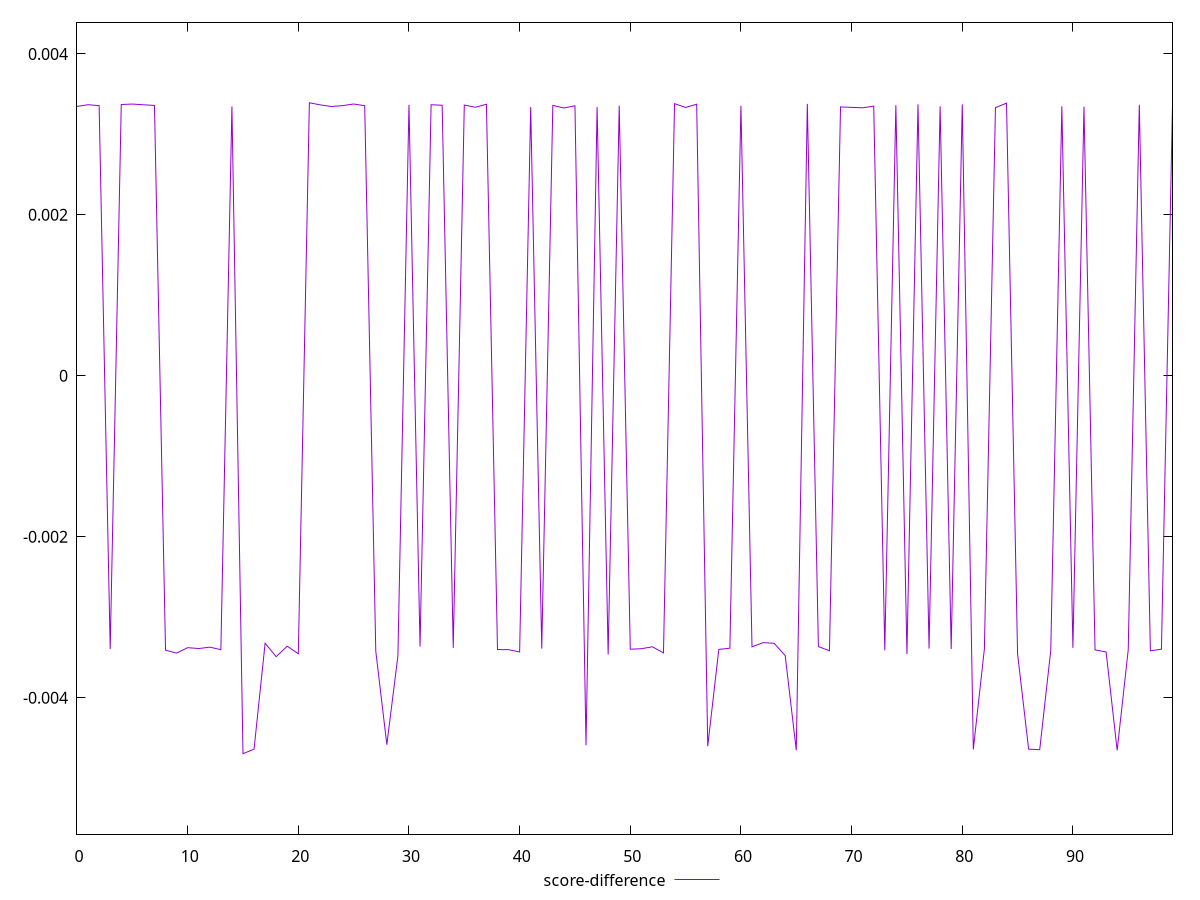 reset

$scoreDifference <<EOF
0 0.003347416770898781
1 0.0033687287150586664
2 0.0033568271237300884
3 -0.00339615358339318
4 0.0033709951227336443
5 0.003376832803075769
6 0.003367549142340609
7 0.0033600109147446933
8 -0.0034101816779591454
9 -0.003446201856700082
10 -0.0033790278546821373
11 -0.003389505892721134
12 -0.0033724528592078418
13 -0.0034035535746661516
14 0.0033473149434739558
15 -0.004696097574153013
16 -0.004639910917289658
17 -0.0033241030906869806
18 -0.003490920254880514
19 -0.0033598497812126205
20 -0.0034550471835388397
21 0.0033927991472320063
22 0.003365860831676226
23 0.0033466282089720245
24 0.003357226605688046
25 0.0033773844836920697
26 0.003356511253564176
27 -0.003420896585600963
28 -0.004584164986415673
29 -0.0034802880965849603
30 0.003366637464966793
31 -0.0033651813180459733
32 0.0033683042953644993
33 0.003362093730388316
34 -0.003382169841458005
35 0.00336477767900345
36 0.003336895010307872
37 0.003374227926493667
38 -0.0034026240524576146
39 -0.0034034057022773734
40 -0.003432554879172489
41 0.0033389576390621123
42 -0.0033900021641615208
43 0.003359704601832325
44 0.0033280453536350674
45 0.0033557764779442723
46 -0.004592272253385321
47 0.0033393988249516005
48 -0.003463065533380716
49 0.00335606516457132
50 -0.003398254243675458
51 -0.003391940281337158
52 -0.003367885277423821
53 -0.0034439436423010505
54 0.0033817369936710584
55 0.003334755529011302
56 0.0033744959758694737
57 -0.004602869398951492
58 -0.003400326259711872
59 -0.003385171442555124
60 0.003355598499721557
61 -0.0033679391720263796
62 -0.003316466629134429
63 -0.0033245238061530014
64 -0.0034776338296025333
65 -0.004653454870003015
66 0.0033788414106052933
67 -0.003365191923317523
68 -0.003417542514676075
69 0.003340986580690264
70 0.003335771117602082
71 0.003330026291040733
72 0.0033512640344846023
73 -0.003412145542364464
74 0.0033620187457403805
75 -0.0034585777173365972
76 0.003373755064212114
77 -0.003391046628803629
78 0.003348953122438769
79 -0.003396430175102827
80 0.0033728388948128796
81 -0.004642949639159566
82 -0.003394417212287726
83 0.0033325868141842463
84 0.003387660342063059
85 -0.003455646785859745
86 -0.00464066349124459
87 -0.004646187668757129
88 -0.0034114710324546493
89 0.0033482054682807405
90 -0.0033809682278056474
91 0.0033449194009602667
92 -0.003406279995227468
93 -0.0034324285226943196
94 -0.004653869189665483
95 -0.0034063495094959206
96 0.003368406587828554
97 -0.003418024126483399
98 -0.0033974536699383773
99 0.0033678538001797875
EOF

set key outside below
set xrange [0:99]
set yrange [-0.005696097574153013:0.004392799147232006]
set trange [-0.005696097574153013:0.004392799147232006]
set terminal svg size 640, 500 enhanced background rgb 'white'
set output "reprap/interactive/samples/pages+cached+noexternal/score-difference/values.svg"

plot $scoreDifference title "score-difference" with line

reset
